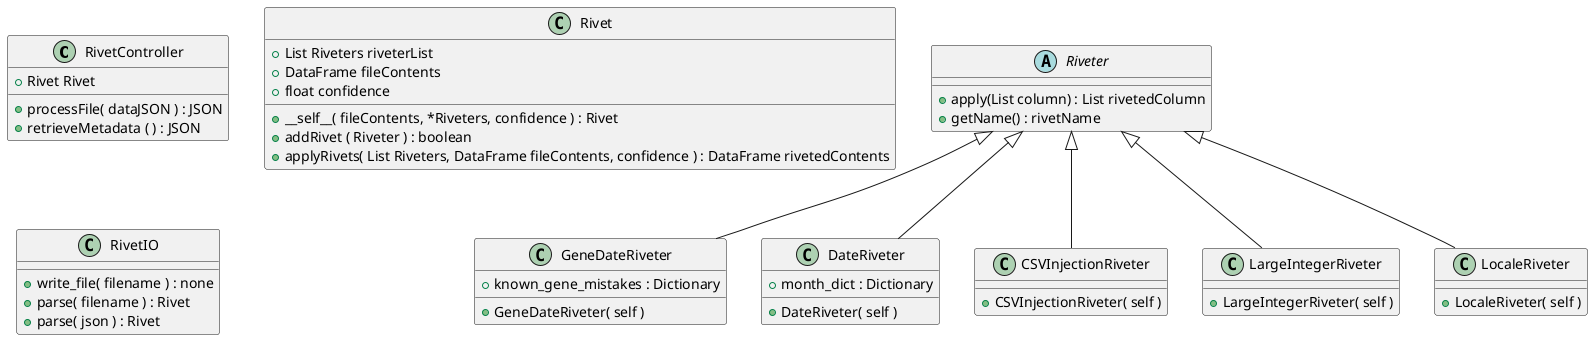 @startuml Rosie-Rivet

class RivetController {
   + Rivet Rivet
   + processFile( dataJSON ) : JSON 
   + retrieveMetadata ( ) : JSON
}

class Rivet {
    + List Riveters riveterList
    + DataFrame fileContents
    + float confidence

    + __self__( fileContents, *Riveters, confidence ) : Rivet
    + addRivet ( Riveter ) : boolean
    + applyRivets( List Riveters, DataFrame fileContents, confidence ) : DataFrame rivetedContents

    ' myRivet = Rivet.parseWeb(JSON) is example call
}

class RivetIO {
    + write_file( filename ) : none
    + parse( filename ) : Rivet
    + parse( json ) : Rivet
}

abstract class Riveter {
    + apply(List column) : List rivetedColumn
    + getName() : rivetName
}

class GeneDateRiveter extends Riveter {
    + known_gene_mistakes : Dictionary
    + GeneDateRiveter( self )
}

class DateRiveter extends Riveter {
    + month_dict : Dictionary
    + DateRiveter( self )
}

class CSVInjectionRiveter extends Riveter {
    + CSVInjectionRiveter( self )
}

class LargeIntegerRiveter extends Riveter {
    + LargeIntegerRiveter( self )
}

class LocaleRiveter extends Riveter {
    + LocaleRiveter( self )
}


@enduml
